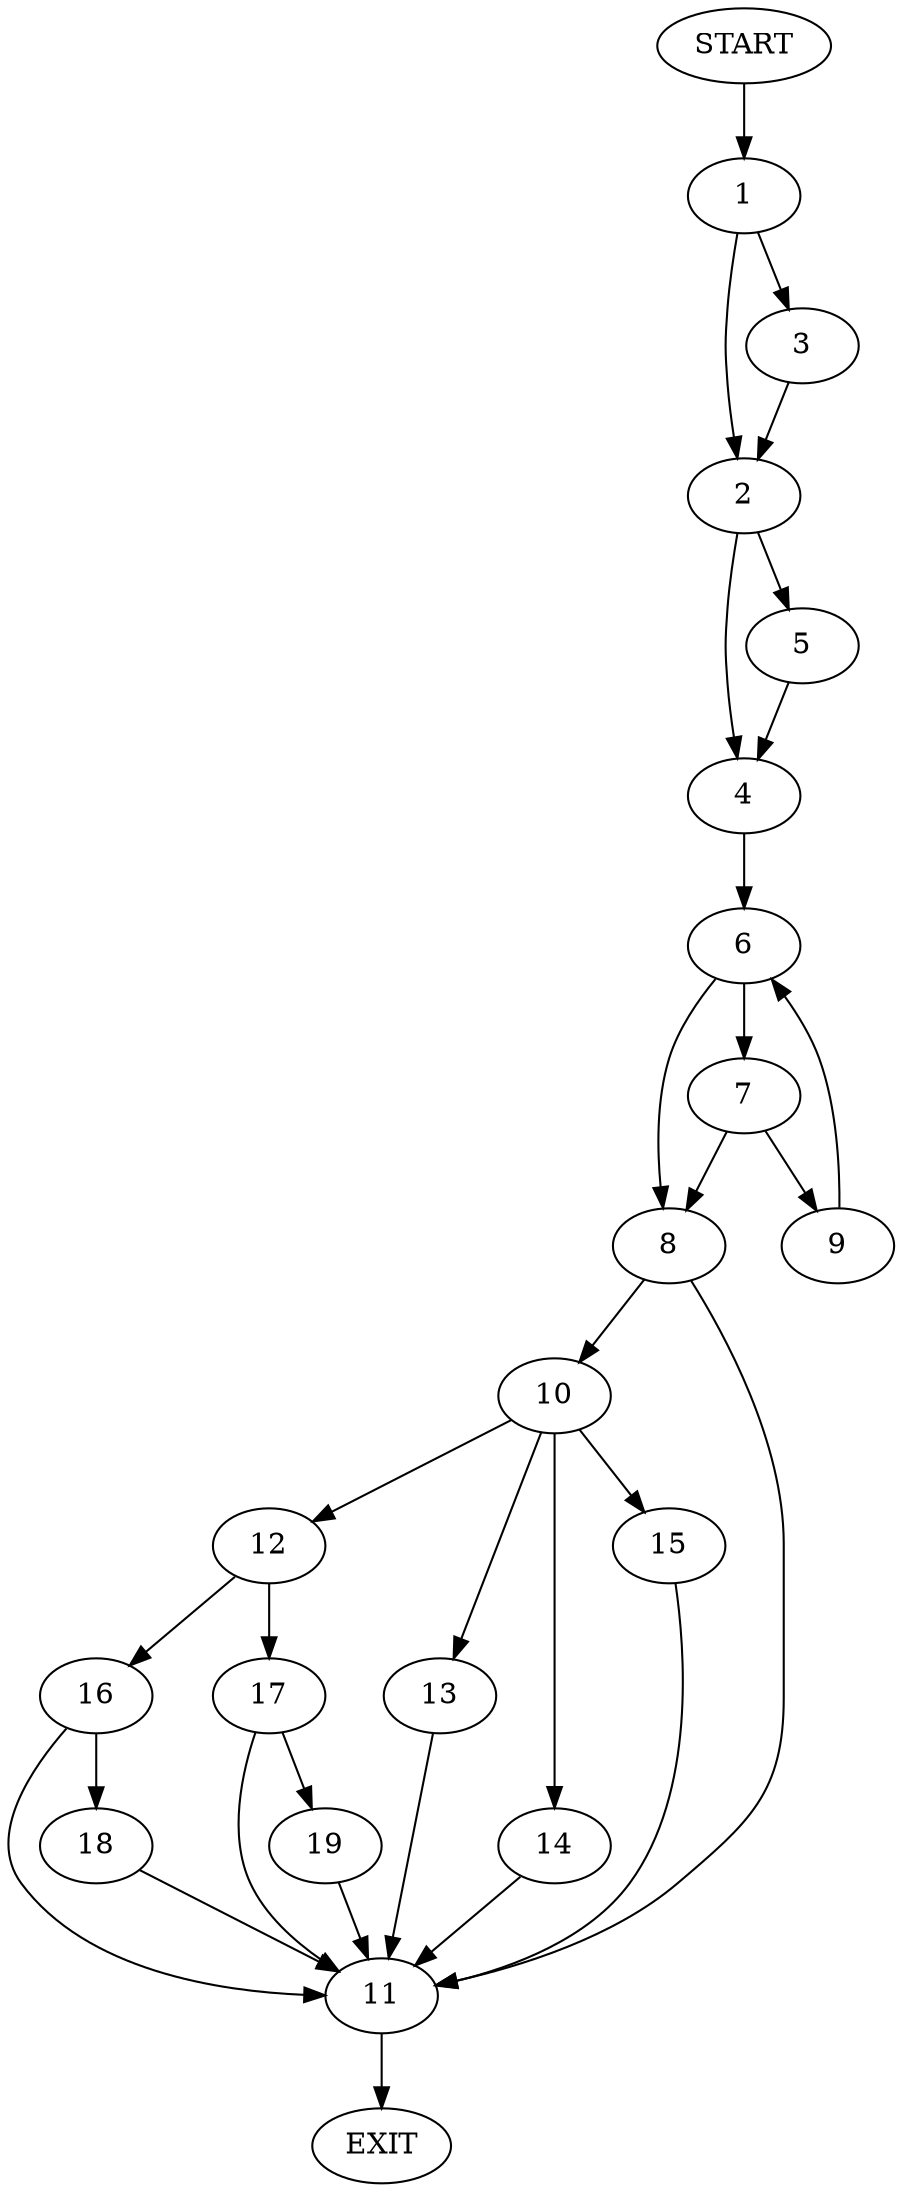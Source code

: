 digraph {
0 [label="START"];
1;
2;
3;
4;
5;
6;
7;
8;
9;
10;
11;
12;
13;
14;
15;
16;
17;
18;
19;
20 [label="EXIT"];
0 -> 1;
1 -> 2;
1 -> 3;
2 -> 4;
2 -> 5;
3 -> 2;
4 -> 6;
5 -> 4;
6 -> 7;
6 -> 8;
7 -> 9;
7 -> 8;
8 -> 10;
8 -> 11;
9 -> 6;
10 -> 12;
10 -> 13;
10 -> 14;
10 -> 15;
11 -> 20;
14 -> 11;
12 -> 16;
12 -> 17;
13 -> 11;
15 -> 11;
16 -> 11;
16 -> 18;
17 -> 19;
17 -> 11;
18 -> 11;
19 -> 11;
}